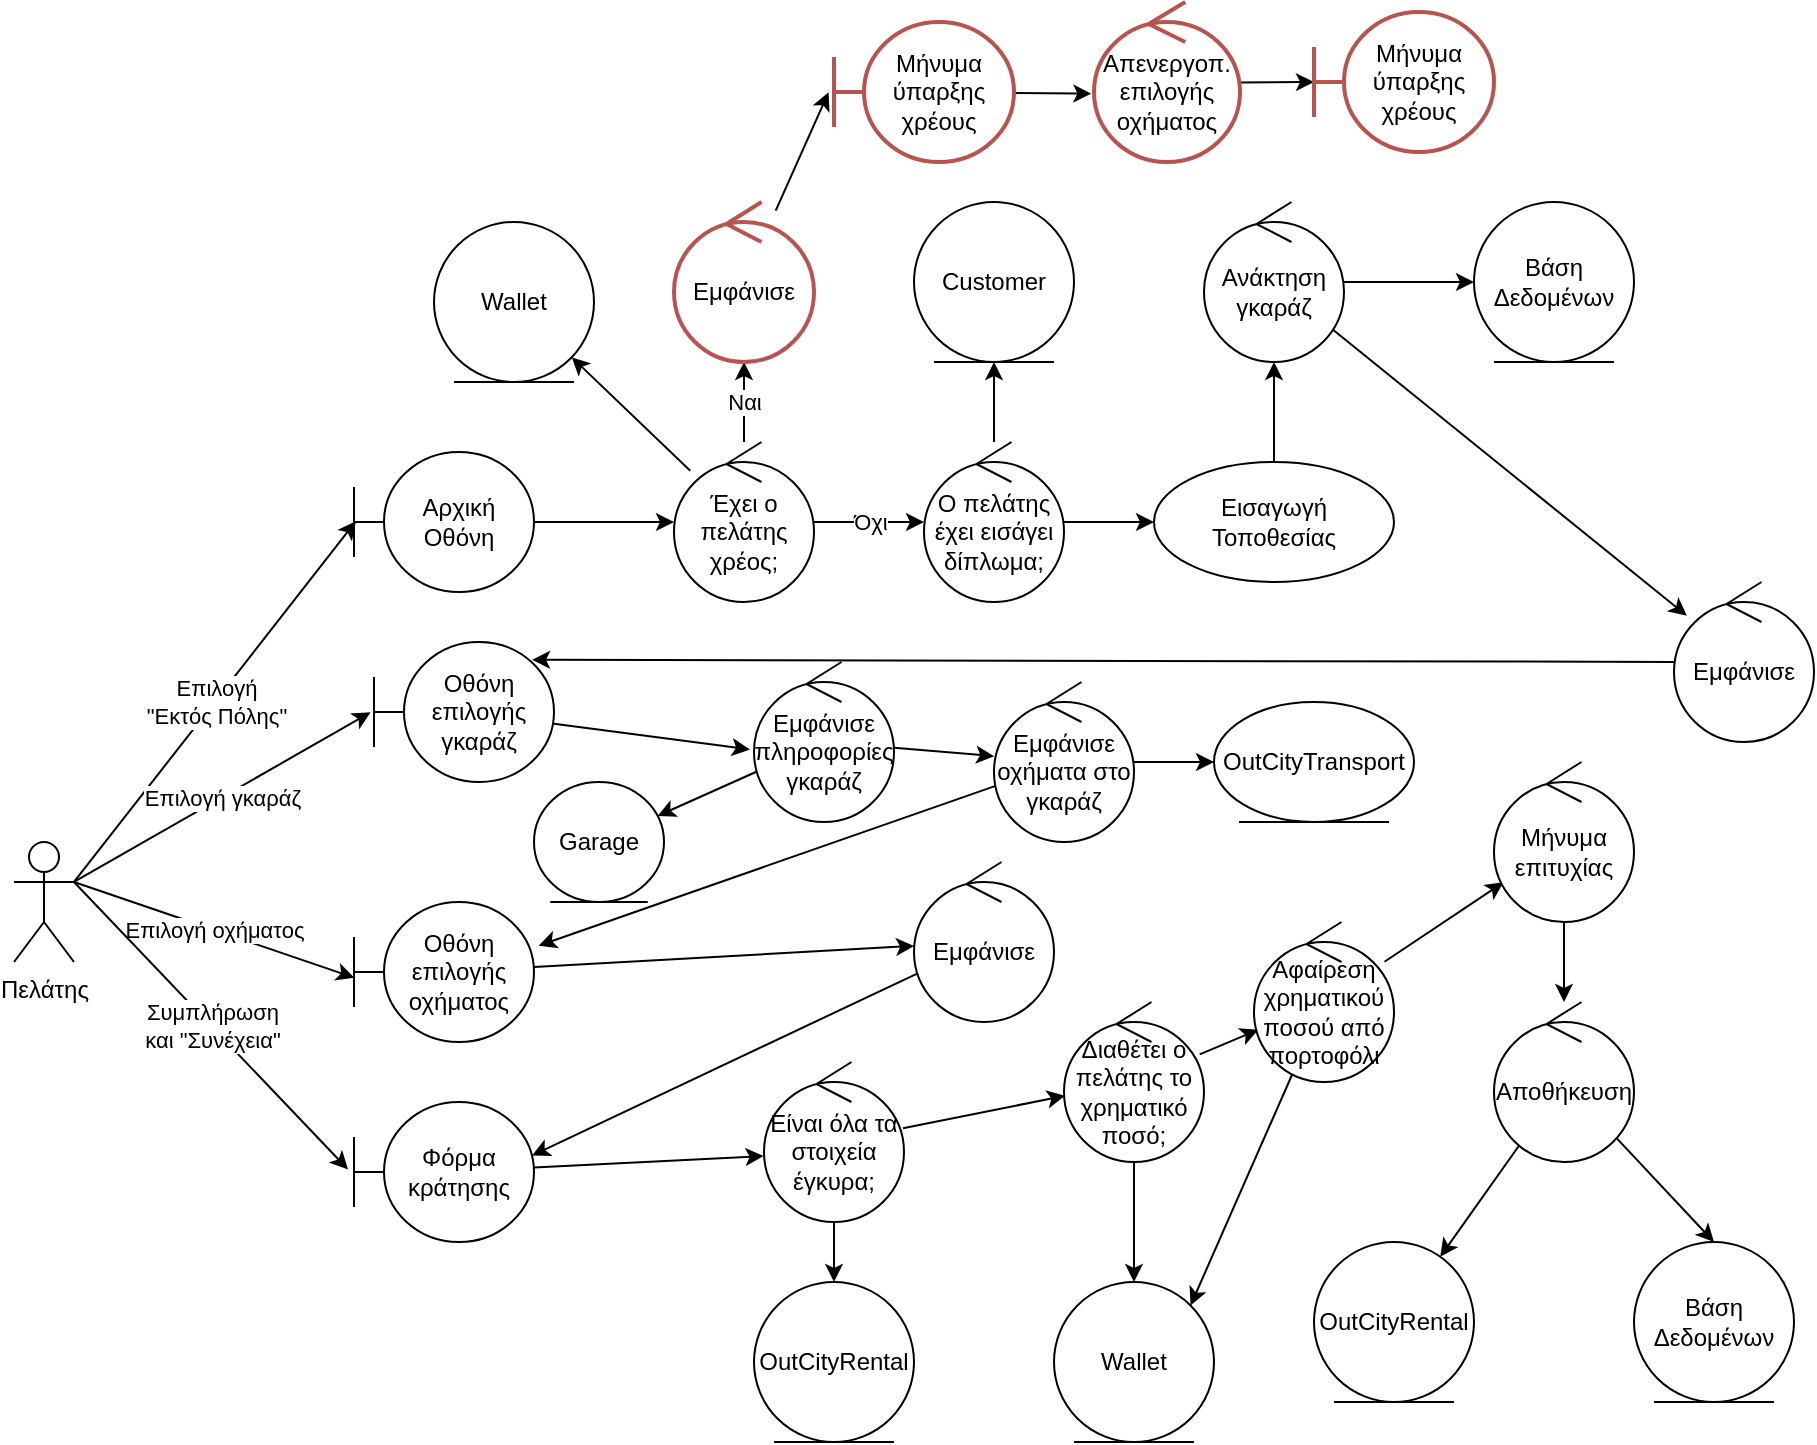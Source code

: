 <mxfile>
    <diagram id="-z3Yh579_QSOd7VFaLvF" name="Page-1">
        <mxGraphModel dx="934" dy="672" grid="1" gridSize="10" guides="1" tooltips="1" connect="1" arrows="1" fold="1" page="1" pageScale="1" pageWidth="850" pageHeight="1100" math="0" shadow="0">
            <root>
                <mxCell id="0"/>
                <mxCell id="1" parent="0"/>
                <mxCell id="128" value="Επιλογή&lt;br&gt;&quot;Εκτός Πόλης&quot;" style="edgeStyle=none;html=1;exitX=1;exitY=0.333;exitDx=0;exitDy=0;exitPerimeter=0;entryX=0.011;entryY=0.494;entryDx=0;entryDy=0;entryPerimeter=0;" parent="1" source="2" target="126" edge="1">
                    <mxGeometry relative="1" as="geometry"/>
                </mxCell>
                <mxCell id="148" value="Επιλογή γκαράζ" style="edgeStyle=none;html=1;exitX=1;exitY=0.333;exitDx=0;exitDy=0;exitPerimeter=0;entryX=-0.019;entryY=0.502;entryDx=0;entryDy=0;entryPerimeter=0;" parent="1" source="2" target="146" edge="1">
                    <mxGeometry relative="1" as="geometry"/>
                </mxCell>
                <mxCell id="160" value="Επιλογή οχήματος" style="edgeStyle=none;html=1;exitX=1;exitY=0.333;exitDx=0;exitDy=0;exitPerimeter=0;entryX=0.002;entryY=0.541;entryDx=0;entryDy=0;entryPerimeter=0;" parent="1" source="2" target="157" edge="1">
                    <mxGeometry relative="1" as="geometry"/>
                </mxCell>
                <mxCell id="165" value="Συμπλήρωση&lt;br&gt;και &quot;Συνέχεια&quot;" style="edgeStyle=none;html=1;exitX=1;exitY=0.333;exitDx=0;exitDy=0;exitPerimeter=0;entryX=-0.033;entryY=0.482;entryDx=0;entryDy=0;entryPerimeter=0;" parent="1" source="2" target="163" edge="1">
                    <mxGeometry relative="1" as="geometry"/>
                </mxCell>
                <mxCell id="2" value="Πελάτης" style="shape=umlActor;verticalLabelPosition=bottom;verticalAlign=top;html=1;" parent="1" vertex="1">
                    <mxGeometry x="110" y="600" width="30" height="60" as="geometry"/>
                </mxCell>
                <mxCell id="131" value="" style="edgeStyle=none;html=1;" parent="1" source="126" target="129" edge="1">
                    <mxGeometry relative="1" as="geometry"/>
                </mxCell>
                <mxCell id="126" value="Αρχική Οθόνη" style="shape=umlBoundary;whiteSpace=wrap;html=1;" parent="1" vertex="1">
                    <mxGeometry x="280" y="405" width="90" height="70" as="geometry"/>
                </mxCell>
                <mxCell id="133" value="Όχι" style="edgeStyle=none;html=1;" parent="1" source="129" target="132" edge="1">
                    <mxGeometry relative="1" as="geometry"/>
                </mxCell>
                <mxCell id="135" value="" style="edgeStyle=none;html=1;" parent="1" source="129" target="134" edge="1">
                    <mxGeometry relative="1" as="geometry"/>
                </mxCell>
                <mxCell id="186" value="Ναι" style="edgeStyle=none;html=1;" edge="1" parent="1" source="129" target="185">
                    <mxGeometry relative="1" as="geometry"/>
                </mxCell>
                <mxCell id="129" value="Έχει ο πελάτης χρέος;" style="ellipse;shape=umlControl;whiteSpace=wrap;html=1;" parent="1" vertex="1">
                    <mxGeometry x="440" y="400" width="70" height="80" as="geometry"/>
                </mxCell>
                <mxCell id="137" value="" style="edgeStyle=none;html=1;" parent="1" source="132" target="136" edge="1">
                    <mxGeometry relative="1" as="geometry"/>
                </mxCell>
                <mxCell id="139" value="" style="edgeStyle=none;html=1;" parent="1" source="132" target="138" edge="1">
                    <mxGeometry relative="1" as="geometry"/>
                </mxCell>
                <mxCell id="132" value="Ο πελάτης έχει εισάγει δίπλωμα;" style="ellipse;shape=umlControl;whiteSpace=wrap;html=1;" parent="1" vertex="1">
                    <mxGeometry x="565" y="400" width="70" height="80" as="geometry"/>
                </mxCell>
                <mxCell id="134" value="Wallet" style="ellipse;shape=umlEntity;whiteSpace=wrap;html=1;" parent="1" vertex="1">
                    <mxGeometry x="320" y="290" width="80" height="80" as="geometry"/>
                </mxCell>
                <mxCell id="136" value="Customer" style="ellipse;shape=umlEntity;whiteSpace=wrap;html=1;" parent="1" vertex="1">
                    <mxGeometry x="560" y="280" width="80" height="80" as="geometry"/>
                </mxCell>
                <mxCell id="143" value="" style="edgeStyle=none;html=1;" parent="1" source="138" target="140" edge="1">
                    <mxGeometry relative="1" as="geometry"/>
                </mxCell>
                <mxCell id="138" value="Εισαγωγή Τοποθεσίας" style="ellipse;whiteSpace=wrap;html=1;" parent="1" vertex="1">
                    <mxGeometry x="680" y="410" width="120" height="60" as="geometry"/>
                </mxCell>
                <mxCell id="142" value="" style="edgeStyle=none;html=1;" parent="1" source="140" target="141" edge="1">
                    <mxGeometry relative="1" as="geometry"/>
                </mxCell>
                <mxCell id="145" value="" style="edgeStyle=none;html=1;" parent="1" source="140" target="144" edge="1">
                    <mxGeometry relative="1" as="geometry"/>
                </mxCell>
                <mxCell id="140" value="Ανάκτηση γκαράζ" style="ellipse;shape=umlControl;whiteSpace=wrap;html=1;" parent="1" vertex="1">
                    <mxGeometry x="705" y="280" width="70" height="80" as="geometry"/>
                </mxCell>
                <mxCell id="141" value="Βάση Δεδομένων" style="ellipse;shape=umlEntity;whiteSpace=wrap;html=1;" parent="1" vertex="1">
                    <mxGeometry x="840" y="280" width="80" height="80" as="geometry"/>
                </mxCell>
                <mxCell id="147" style="edgeStyle=none;html=1;entryX=0.878;entryY=0.127;entryDx=0;entryDy=0;entryPerimeter=0;" parent="1" source="144" target="146" edge="1">
                    <mxGeometry relative="1" as="geometry"/>
                </mxCell>
                <mxCell id="144" value="Εμφάνισε" style="ellipse;shape=umlControl;whiteSpace=wrap;html=1;" parent="1" vertex="1">
                    <mxGeometry x="940" y="470" width="70" height="80" as="geometry"/>
                </mxCell>
                <mxCell id="150" style="edgeStyle=none;html=1;entryX=-0.029;entryY=0.547;entryDx=0;entryDy=0;entryPerimeter=0;" parent="1" source="146" target="149" edge="1">
                    <mxGeometry relative="1" as="geometry"/>
                </mxCell>
                <mxCell id="146" value="Οθόνη επιλογής γκαράζ" style="shape=umlBoundary;whiteSpace=wrap;html=1;" parent="1" vertex="1">
                    <mxGeometry x="290" y="500" width="90" height="70" as="geometry"/>
                </mxCell>
                <mxCell id="152" value="" style="edgeStyle=none;html=1;" parent="1" source="149" target="151" edge="1">
                    <mxGeometry relative="1" as="geometry"/>
                </mxCell>
                <mxCell id="154" value="" style="edgeStyle=none;html=1;" parent="1" source="149" target="153" edge="1">
                    <mxGeometry relative="1" as="geometry"/>
                </mxCell>
                <mxCell id="149" value="Εμφάνισε πληροφορίες&lt;br&gt;γκαράζ" style="ellipse;shape=umlControl;whiteSpace=wrap;html=1;" parent="1" vertex="1">
                    <mxGeometry x="480" y="510" width="70" height="80" as="geometry"/>
                </mxCell>
                <mxCell id="151" value="Garage" style="ellipse;shape=umlEntity;whiteSpace=wrap;html=1;" parent="1" vertex="1">
                    <mxGeometry x="370" y="570" width="65" height="60" as="geometry"/>
                </mxCell>
                <mxCell id="156" value="" style="edgeStyle=none;html=1;" parent="1" source="153" target="155" edge="1">
                    <mxGeometry relative="1" as="geometry"/>
                </mxCell>
                <mxCell id="159" style="edgeStyle=none;html=1;entryX=1.026;entryY=0.312;entryDx=0;entryDy=0;entryPerimeter=0;" parent="1" source="153" target="157" edge="1">
                    <mxGeometry relative="1" as="geometry"/>
                </mxCell>
                <mxCell id="153" value="Εμφάνισε οχήματα στο γκαράζ" style="ellipse;shape=umlControl;whiteSpace=wrap;html=1;" parent="1" vertex="1">
                    <mxGeometry x="600" y="520" width="70" height="80" as="geometry"/>
                </mxCell>
                <mxCell id="155" value="OutCityTransport" style="ellipse;shape=umlEntity;whiteSpace=wrap;html=1;" parent="1" vertex="1">
                    <mxGeometry x="710" y="530" width="100" height="60" as="geometry"/>
                </mxCell>
                <mxCell id="162" value="" style="edgeStyle=none;html=1;" parent="1" source="157" target="161" edge="1">
                    <mxGeometry relative="1" as="geometry"/>
                </mxCell>
                <mxCell id="157" value="Οθόνη επιλογής οχήματος" style="shape=umlBoundary;whiteSpace=wrap;html=1;" parent="1" vertex="1">
                    <mxGeometry x="280" y="630" width="90" height="70" as="geometry"/>
                </mxCell>
                <mxCell id="164" style="edgeStyle=none;html=1;entryX=0.989;entryY=0.382;entryDx=0;entryDy=0;entryPerimeter=0;" parent="1" source="161" target="163" edge="1">
                    <mxGeometry relative="1" as="geometry"/>
                </mxCell>
                <mxCell id="161" value="Εμφάνισε" style="ellipse;shape=umlControl;whiteSpace=wrap;html=1;" parent="1" vertex="1">
                    <mxGeometry x="560" y="610" width="70" height="80" as="geometry"/>
                </mxCell>
                <mxCell id="167" style="edgeStyle=none;html=1;entryX=-0.003;entryY=0.588;entryDx=0;entryDy=0;entryPerimeter=0;" parent="1" source="163" target="166" edge="1">
                    <mxGeometry relative="1" as="geometry"/>
                </mxCell>
                <mxCell id="163" value="Φόρμα κράτησης" style="shape=umlBoundary;whiteSpace=wrap;html=1;" parent="1" vertex="1">
                    <mxGeometry x="280" y="730" width="90" height="70" as="geometry"/>
                </mxCell>
                <mxCell id="169" value="" style="edgeStyle=none;html=1;" parent="1" source="166" target="168" edge="1">
                    <mxGeometry relative="1" as="geometry"/>
                </mxCell>
                <mxCell id="171" value="" style="edgeStyle=none;html=1;" parent="1" source="166" target="170" edge="1">
                    <mxGeometry relative="1" as="geometry"/>
                </mxCell>
                <mxCell id="166" value="Είναι όλα τα στοιχεία έγκυρα;" style="ellipse;shape=umlControl;whiteSpace=wrap;html=1;" parent="1" vertex="1">
                    <mxGeometry x="485" y="710" width="70" height="80" as="geometry"/>
                </mxCell>
                <mxCell id="173" value="" style="edgeStyle=none;html=1;" parent="1" source="168" target="172" edge="1">
                    <mxGeometry relative="1" as="geometry"/>
                </mxCell>
                <mxCell id="175" value="" style="edgeStyle=none;html=1;" parent="1" source="168" target="174" edge="1">
                    <mxGeometry relative="1" as="geometry"/>
                </mxCell>
                <mxCell id="168" value="Διαθέτει ο πελάτης το χρηματικό ποσό;" style="ellipse;shape=umlControl;whiteSpace=wrap;html=1;" parent="1" vertex="1">
                    <mxGeometry x="635" y="680" width="70" height="80" as="geometry"/>
                </mxCell>
                <mxCell id="170" value="OutCityRental" style="ellipse;shape=umlEntity;whiteSpace=wrap;html=1;" parent="1" vertex="1">
                    <mxGeometry x="480" y="820" width="80" height="80" as="geometry"/>
                </mxCell>
                <mxCell id="172" value="Wallet" style="ellipse;shape=umlEntity;whiteSpace=wrap;html=1;" parent="1" vertex="1">
                    <mxGeometry x="630" y="820" width="80" height="80" as="geometry"/>
                </mxCell>
                <mxCell id="176" style="edgeStyle=none;html=1;entryX=1;entryY=0;entryDx=0;entryDy=0;" parent="1" source="174" target="172" edge="1">
                    <mxGeometry relative="1" as="geometry"/>
                </mxCell>
                <mxCell id="178" value="" style="edgeStyle=none;html=1;" parent="1" source="174" target="177" edge="1">
                    <mxGeometry relative="1" as="geometry"/>
                </mxCell>
                <mxCell id="174" value="Αφαίρεση χρηματικού ποσού από πορτοφόλι" style="ellipse;shape=umlControl;whiteSpace=wrap;html=1;" parent="1" vertex="1">
                    <mxGeometry x="730" y="640" width="70" height="80" as="geometry"/>
                </mxCell>
                <mxCell id="180" value="" style="edgeStyle=none;html=1;" parent="1" source="177" target="179" edge="1">
                    <mxGeometry relative="1" as="geometry"/>
                </mxCell>
                <mxCell id="177" value="Μήνυμα επιτυχίας" style="ellipse;shape=umlControl;whiteSpace=wrap;html=1;" parent="1" vertex="1">
                    <mxGeometry x="850" y="560" width="70" height="80" as="geometry"/>
                </mxCell>
                <mxCell id="182" value="" style="edgeStyle=none;html=1;" parent="1" source="179" target="181" edge="1">
                    <mxGeometry relative="1" as="geometry"/>
                </mxCell>
                <mxCell id="184" style="edgeStyle=none;html=1;entryX=0.5;entryY=0;entryDx=0;entryDy=0;" parent="1" source="179" target="183" edge="1">
                    <mxGeometry relative="1" as="geometry"/>
                </mxCell>
                <mxCell id="179" value="Αποθήκευση" style="ellipse;shape=umlControl;whiteSpace=wrap;html=1;" parent="1" vertex="1">
                    <mxGeometry x="850" y="680" width="70" height="80" as="geometry"/>
                </mxCell>
                <mxCell id="181" value="OutCityRental" style="ellipse;shape=umlEntity;whiteSpace=wrap;html=1;" parent="1" vertex="1">
                    <mxGeometry x="760" y="800" width="80" height="80" as="geometry"/>
                </mxCell>
                <mxCell id="183" value="Βάση Δεδομένων" style="ellipse;shape=umlEntity;whiteSpace=wrap;html=1;" parent="1" vertex="1">
                    <mxGeometry x="920" y="800" width="80" height="80" as="geometry"/>
                </mxCell>
                <mxCell id="190" style="edgeStyle=none;html=1;entryX=-0.03;entryY=0.502;entryDx=0;entryDy=0;entryPerimeter=0;" edge="1" parent="1" source="185" target="187">
                    <mxGeometry relative="1" as="geometry"/>
                </mxCell>
                <mxCell id="185" value="Εμφάνισε" style="ellipse;shape=umlControl;whiteSpace=wrap;html=1;fillColor=default;strokeColor=#b85450;strokeWidth=2;" vertex="1" parent="1">
                    <mxGeometry x="440" y="280" width="70" height="80" as="geometry"/>
                </mxCell>
                <mxCell id="191" style="edgeStyle=none;html=1;entryX=-0.018;entryY=0.573;entryDx=0;entryDy=0;entryPerimeter=0;" edge="1" parent="1" source="187" target="188">
                    <mxGeometry relative="1" as="geometry"/>
                </mxCell>
                <mxCell id="187" value="Μήνυμα ύπαρξης χρέους" style="shape=umlBoundary;whiteSpace=wrap;html=1;fillColor=none;strokeColor=#b85450;strokeWidth=2;" vertex="1" parent="1">
                    <mxGeometry x="520" y="190" width="90" height="70" as="geometry"/>
                </mxCell>
                <mxCell id="192" value="" style="edgeStyle=none;html=1;" edge="1" parent="1" source="188" target="189">
                    <mxGeometry relative="1" as="geometry"/>
                </mxCell>
                <mxCell id="188" value="Απενεργοπ. επιλογής οχήματος" style="ellipse;shape=umlControl;whiteSpace=wrap;html=1;fillColor=default;strokeColor=#b85450;strokeWidth=2;" vertex="1" parent="1">
                    <mxGeometry x="650" y="180" width="73" height="80" as="geometry"/>
                </mxCell>
                <mxCell id="189" value="Μήνυμα ύπαρξης χρέους" style="shape=umlBoundary;whiteSpace=wrap;html=1;fillColor=none;strokeColor=#b85450;strokeWidth=2;" vertex="1" parent="1">
                    <mxGeometry x="760" y="185" width="90" height="70" as="geometry"/>
                </mxCell>
            </root>
        </mxGraphModel>
    </diagram>
</mxfile>